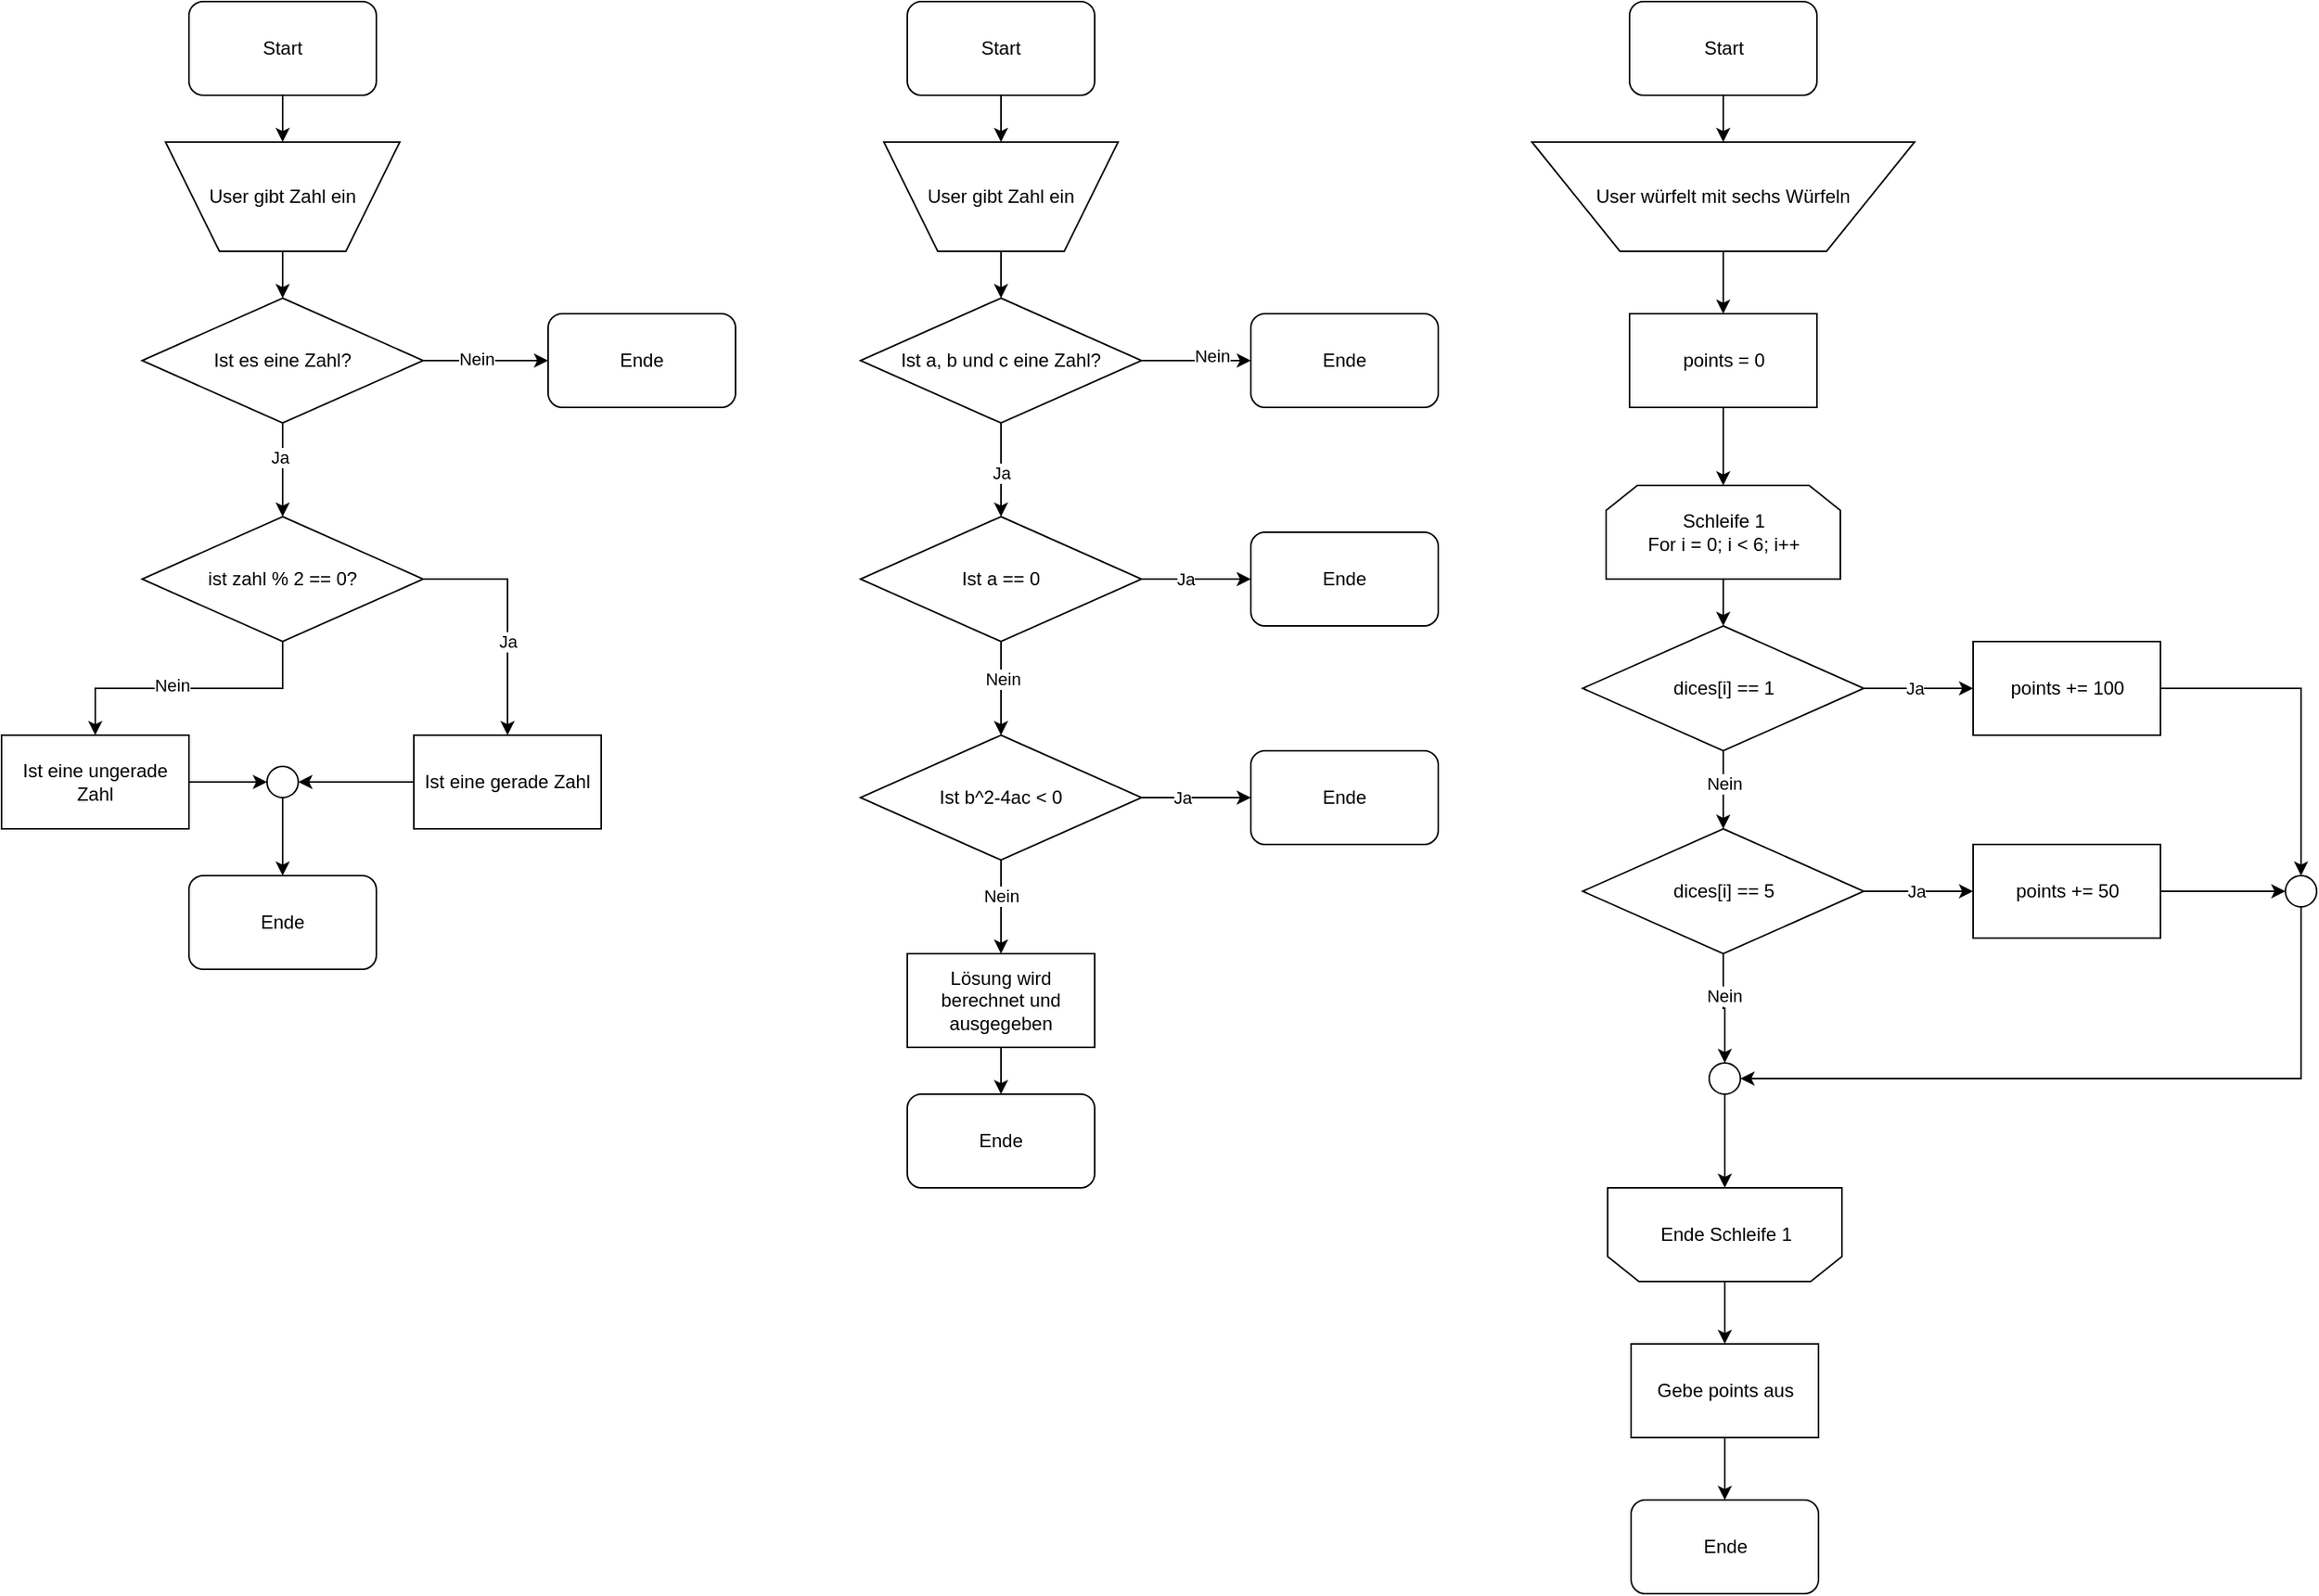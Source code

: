 <mxfile version="15.0.2" type="google"><diagram id="C5RBs43oDa-KdzZeNtuy" name="Page-1"><mxGraphModel dx="1689" dy="1046" grid="1" gridSize="10" guides="1" tooltips="1" connect="1" arrows="1" fold="1" page="1" pageScale="1" pageWidth="827" pageHeight="1169" math="0" shadow="0"><root><mxCell id="WIyWlLk6GJQsqaUBKTNV-0"/><mxCell id="WIyWlLk6GJQsqaUBKTNV-1" parent="WIyWlLk6GJQsqaUBKTNV-0"/><mxCell id="lopI6-YHpyiTLv1chQY2-2" style="edgeStyle=orthogonalEdgeStyle;rounded=0;orthogonalLoop=1;jettySize=auto;html=1;entryX=0.5;entryY=0;entryDx=0;entryDy=0;" edge="1" parent="WIyWlLk6GJQsqaUBKTNV-1" source="lopI6-YHpyiTLv1chQY2-0" target="lopI6-YHpyiTLv1chQY2-68"><mxGeometry relative="1" as="geometry"><mxPoint x="210" y="100" as="targetPoint"/></mxGeometry></mxCell><mxCell id="lopI6-YHpyiTLv1chQY2-0" value="Start" style="rounded=1;whiteSpace=wrap;html=1;" vertex="1" parent="WIyWlLk6GJQsqaUBKTNV-1"><mxGeometry x="150" y="10" width="120" height="60" as="geometry"/></mxCell><mxCell id="lopI6-YHpyiTLv1chQY2-10" style="edgeStyle=orthogonalEdgeStyle;rounded=0;orthogonalLoop=1;jettySize=auto;html=1;" edge="1" parent="WIyWlLk6GJQsqaUBKTNV-1" source="lopI6-YHpyiTLv1chQY2-3" target="lopI6-YHpyiTLv1chQY2-7"><mxGeometry relative="1" as="geometry"/></mxCell><mxCell id="lopI6-YHpyiTLv1chQY2-16" value="Nein" style="edgeLabel;html=1;align=center;verticalAlign=middle;resizable=0;points=[];" vertex="1" connectable="0" parent="lopI6-YHpyiTLv1chQY2-10"><mxGeometry x="0.163" y="-2" relative="1" as="geometry"><mxPoint x="3" as="offset"/></mxGeometry></mxCell><mxCell id="lopI6-YHpyiTLv1chQY2-106" style="edgeStyle=orthogonalEdgeStyle;rounded=0;orthogonalLoop=1;jettySize=auto;html=1;entryX=0.5;entryY=0;entryDx=0;entryDy=0;" edge="1" parent="WIyWlLk6GJQsqaUBKTNV-1" source="lopI6-YHpyiTLv1chQY2-3" target="lopI6-YHpyiTLv1chQY2-8"><mxGeometry relative="1" as="geometry"><Array as="points"><mxPoint x="354" y="380"/></Array></mxGeometry></mxCell><mxCell id="lopI6-YHpyiTLv1chQY2-107" value="Ja" style="edgeLabel;html=1;align=center;verticalAlign=middle;resizable=0;points=[];" vertex="1" connectable="0" parent="lopI6-YHpyiTLv1chQY2-106"><mxGeometry x="0.177" y="1" relative="1" as="geometry"><mxPoint x="-1" y="3" as="offset"/></mxGeometry></mxCell><mxCell id="lopI6-YHpyiTLv1chQY2-3" value="ist zahl % 2 == 0?" style="rhombus;whiteSpace=wrap;html=1;" vertex="1" parent="WIyWlLk6GJQsqaUBKTNV-1"><mxGeometry x="120" y="340" width="180" height="80" as="geometry"/></mxCell><mxCell id="lopI6-YHpyiTLv1chQY2-5" value="Ende" style="rounded=1;whiteSpace=wrap;html=1;" vertex="1" parent="WIyWlLk6GJQsqaUBKTNV-1"><mxGeometry x="150" y="570" width="120" height="60" as="geometry"/></mxCell><mxCell id="lopI6-YHpyiTLv1chQY2-13" style="edgeStyle=orthogonalEdgeStyle;rounded=0;orthogonalLoop=1;jettySize=auto;html=1;entryX=0;entryY=0.5;entryDx=0;entryDy=0;" edge="1" parent="WIyWlLk6GJQsqaUBKTNV-1" source="lopI6-YHpyiTLv1chQY2-7" target="lopI6-YHpyiTLv1chQY2-11"><mxGeometry relative="1" as="geometry"/></mxCell><mxCell id="lopI6-YHpyiTLv1chQY2-7" value="Ist eine ungerade Zahl" style="rounded=0;whiteSpace=wrap;html=1;" vertex="1" parent="WIyWlLk6GJQsqaUBKTNV-1"><mxGeometry x="30" y="480" width="120" height="60" as="geometry"/></mxCell><mxCell id="lopI6-YHpyiTLv1chQY2-12" style="edgeStyle=orthogonalEdgeStyle;rounded=0;orthogonalLoop=1;jettySize=auto;html=1;entryX=1;entryY=0.5;entryDx=0;entryDy=0;" edge="1" parent="WIyWlLk6GJQsqaUBKTNV-1" source="lopI6-YHpyiTLv1chQY2-8" target="lopI6-YHpyiTLv1chQY2-11"><mxGeometry relative="1" as="geometry"/></mxCell><mxCell id="lopI6-YHpyiTLv1chQY2-8" value="Ist eine gerade Zahl" style="rounded=0;whiteSpace=wrap;html=1;" vertex="1" parent="WIyWlLk6GJQsqaUBKTNV-1"><mxGeometry x="294" y="480" width="120" height="60" as="geometry"/></mxCell><mxCell id="lopI6-YHpyiTLv1chQY2-14" style="edgeStyle=orthogonalEdgeStyle;rounded=0;orthogonalLoop=1;jettySize=auto;html=1;entryX=0.5;entryY=0;entryDx=0;entryDy=0;" edge="1" parent="WIyWlLk6GJQsqaUBKTNV-1" source="lopI6-YHpyiTLv1chQY2-11" target="lopI6-YHpyiTLv1chQY2-5"><mxGeometry relative="1" as="geometry"/></mxCell><mxCell id="lopI6-YHpyiTLv1chQY2-11" value="" style="ellipse;whiteSpace=wrap;html=1;aspect=fixed;" vertex="1" parent="WIyWlLk6GJQsqaUBKTNV-1"><mxGeometry x="200" y="500" width="20" height="20" as="geometry"/></mxCell><mxCell id="lopI6-YHpyiTLv1chQY2-20" style="edgeStyle=orthogonalEdgeStyle;rounded=0;orthogonalLoop=1;jettySize=auto;html=1;entryX=0.5;entryY=0;entryDx=0;entryDy=0;" edge="1" parent="WIyWlLk6GJQsqaUBKTNV-1" source="lopI6-YHpyiTLv1chQY2-18" target="lopI6-YHpyiTLv1chQY2-3"><mxGeometry relative="1" as="geometry"/></mxCell><mxCell id="lopI6-YHpyiTLv1chQY2-25" value="Ja" style="edgeLabel;html=1;align=center;verticalAlign=middle;resizable=0;points=[];" vertex="1" connectable="0" parent="lopI6-YHpyiTLv1chQY2-20"><mxGeometry x="-0.277" y="-2" relative="1" as="geometry"><mxPoint as="offset"/></mxGeometry></mxCell><mxCell id="lopI6-YHpyiTLv1chQY2-23" style="edgeStyle=orthogonalEdgeStyle;rounded=0;orthogonalLoop=1;jettySize=auto;html=1;" edge="1" parent="WIyWlLk6GJQsqaUBKTNV-1" source="lopI6-YHpyiTLv1chQY2-18" target="lopI6-YHpyiTLv1chQY2-22"><mxGeometry relative="1" as="geometry"/></mxCell><mxCell id="lopI6-YHpyiTLv1chQY2-24" value="Nein" style="edgeLabel;html=1;align=center;verticalAlign=middle;resizable=0;points=[];" vertex="1" connectable="0" parent="lopI6-YHpyiTLv1chQY2-23"><mxGeometry x="-0.147" y="1" relative="1" as="geometry"><mxPoint as="offset"/></mxGeometry></mxCell><mxCell id="lopI6-YHpyiTLv1chQY2-18" value="Ist es eine Zahl?" style="rhombus;whiteSpace=wrap;html=1;" vertex="1" parent="WIyWlLk6GJQsqaUBKTNV-1"><mxGeometry x="120" y="200" width="180" height="80" as="geometry"/></mxCell><mxCell id="lopI6-YHpyiTLv1chQY2-22" value="Ende" style="rounded=1;whiteSpace=wrap;html=1;" vertex="1" parent="WIyWlLk6GJQsqaUBKTNV-1"><mxGeometry x="380" y="210" width="120" height="60" as="geometry"/></mxCell><mxCell id="lopI6-YHpyiTLv1chQY2-48" style="edgeStyle=orthogonalEdgeStyle;rounded=0;orthogonalLoop=1;jettySize=auto;html=1;entryX=0.5;entryY=0;entryDx=0;entryDy=0;" edge="1" parent="WIyWlLk6GJQsqaUBKTNV-1" source="lopI6-YHpyiTLv1chQY2-26" target="lopI6-YHpyiTLv1chQY2-66"><mxGeometry relative="1" as="geometry"><mxPoint x="670" y="100" as="targetPoint"/></mxGeometry></mxCell><mxCell id="lopI6-YHpyiTLv1chQY2-26" value="Start" style="rounded=1;whiteSpace=wrap;html=1;" vertex="1" parent="WIyWlLk6GJQsqaUBKTNV-1"><mxGeometry x="610" y="10" width="120" height="60" as="geometry"/></mxCell><mxCell id="lopI6-YHpyiTLv1chQY2-28" value="Ende" style="rounded=1;whiteSpace=wrap;html=1;" vertex="1" parent="WIyWlLk6GJQsqaUBKTNV-1"><mxGeometry x="610" y="710" width="120" height="60" as="geometry"/></mxCell><mxCell id="lopI6-YHpyiTLv1chQY2-42" style="edgeStyle=orthogonalEdgeStyle;rounded=0;orthogonalLoop=1;jettySize=auto;html=1;entryX=0;entryY=0.5;entryDx=0;entryDy=0;" edge="1" parent="WIyWlLk6GJQsqaUBKTNV-1" source="lopI6-YHpyiTLv1chQY2-29" target="lopI6-YHpyiTLv1chQY2-41"><mxGeometry relative="1" as="geometry"/></mxCell><mxCell id="lopI6-YHpyiTLv1chQY2-43" value="Ja" style="edgeLabel;html=1;align=center;verticalAlign=middle;resizable=0;points=[];" vertex="1" connectable="0" parent="lopI6-YHpyiTLv1chQY2-42"><mxGeometry x="-0.255" relative="1" as="geometry"><mxPoint as="offset"/></mxGeometry></mxCell><mxCell id="lopI6-YHpyiTLv1chQY2-45" style="edgeStyle=orthogonalEdgeStyle;rounded=0;orthogonalLoop=1;jettySize=auto;html=1;" edge="1" parent="WIyWlLk6GJQsqaUBKTNV-1" source="lopI6-YHpyiTLv1chQY2-29" target="lopI6-YHpyiTLv1chQY2-44"><mxGeometry relative="1" as="geometry"/></mxCell><mxCell id="lopI6-YHpyiTLv1chQY2-47" value="Nein" style="edgeLabel;html=1;align=center;verticalAlign=middle;resizable=0;points=[];" vertex="1" connectable="0" parent="lopI6-YHpyiTLv1chQY2-45"><mxGeometry x="0.233" y="1" relative="1" as="geometry"><mxPoint x="-1" y="-14" as="offset"/></mxGeometry></mxCell><mxCell id="lopI6-YHpyiTLv1chQY2-29" value="Ist b^2-4ac &amp;lt; 0" style="rhombus;whiteSpace=wrap;html=1;" vertex="1" parent="WIyWlLk6GJQsqaUBKTNV-1"><mxGeometry x="580" y="480" width="180" height="80" as="geometry"/></mxCell><mxCell id="lopI6-YHpyiTLv1chQY2-37" style="edgeStyle=orthogonalEdgeStyle;rounded=0;orthogonalLoop=1;jettySize=auto;html=1;entryX=0;entryY=0.5;entryDx=0;entryDy=0;" edge="1" parent="WIyWlLk6GJQsqaUBKTNV-1" source="lopI6-YHpyiTLv1chQY2-30" target="lopI6-YHpyiTLv1chQY2-33"><mxGeometry relative="1" as="geometry"/></mxCell><mxCell id="lopI6-YHpyiTLv1chQY2-38" value="Ja" style="edgeLabel;html=1;align=center;verticalAlign=middle;resizable=0;points=[];" vertex="1" connectable="0" parent="lopI6-YHpyiTLv1chQY2-37"><mxGeometry x="-0.22" relative="1" as="geometry"><mxPoint as="offset"/></mxGeometry></mxCell><mxCell id="lopI6-YHpyiTLv1chQY2-39" style="edgeStyle=orthogonalEdgeStyle;rounded=0;orthogonalLoop=1;jettySize=auto;html=1;entryX=0.5;entryY=0;entryDx=0;entryDy=0;" edge="1" parent="WIyWlLk6GJQsqaUBKTNV-1" source="lopI6-YHpyiTLv1chQY2-30" target="lopI6-YHpyiTLv1chQY2-29"><mxGeometry relative="1" as="geometry"/></mxCell><mxCell id="lopI6-YHpyiTLv1chQY2-40" value="Nein" style="edgeLabel;html=1;align=center;verticalAlign=middle;resizable=0;points=[];" vertex="1" connectable="0" parent="lopI6-YHpyiTLv1chQY2-39"><mxGeometry x="-0.222" y="1" relative="1" as="geometry"><mxPoint as="offset"/></mxGeometry></mxCell><mxCell id="lopI6-YHpyiTLv1chQY2-30" value="Ist a == 0" style="rhombus;whiteSpace=wrap;html=1;" vertex="1" parent="WIyWlLk6GJQsqaUBKTNV-1"><mxGeometry x="580" y="340" width="180" height="80" as="geometry"/></mxCell><mxCell id="lopI6-YHpyiTLv1chQY2-33" value="Ende" style="rounded=1;whiteSpace=wrap;html=1;" vertex="1" parent="WIyWlLk6GJQsqaUBKTNV-1"><mxGeometry x="830" y="350" width="120" height="60" as="geometry"/></mxCell><mxCell id="lopI6-YHpyiTLv1chQY2-41" value="Ende" style="rounded=1;whiteSpace=wrap;html=1;" vertex="1" parent="WIyWlLk6GJQsqaUBKTNV-1"><mxGeometry x="830" y="490" width="120" height="60" as="geometry"/></mxCell><mxCell id="lopI6-YHpyiTLv1chQY2-46" style="edgeStyle=orthogonalEdgeStyle;rounded=0;orthogonalLoop=1;jettySize=auto;html=1;entryX=0.5;entryY=0;entryDx=0;entryDy=0;" edge="1" parent="WIyWlLk6GJQsqaUBKTNV-1" source="lopI6-YHpyiTLv1chQY2-44" target="lopI6-YHpyiTLv1chQY2-28"><mxGeometry relative="1" as="geometry"/></mxCell><mxCell id="lopI6-YHpyiTLv1chQY2-44" value="Lösung wird berechnet und ausgegeben" style="rounded=0;whiteSpace=wrap;html=1;" vertex="1" parent="WIyWlLk6GJQsqaUBKTNV-1"><mxGeometry x="610" y="620" width="120" height="60" as="geometry"/></mxCell><mxCell id="lopI6-YHpyiTLv1chQY2-50" style="edgeStyle=orthogonalEdgeStyle;rounded=0;orthogonalLoop=1;jettySize=auto;html=1;entryX=0.5;entryY=0;entryDx=0;entryDy=0;" edge="1" parent="WIyWlLk6GJQsqaUBKTNV-1" source="lopI6-YHpyiTLv1chQY2-49" target="lopI6-YHpyiTLv1chQY2-30"><mxGeometry relative="1" as="geometry"/></mxCell><mxCell id="lopI6-YHpyiTLv1chQY2-52" value="Ja" style="edgeLabel;html=1;align=center;verticalAlign=middle;resizable=0;points=[];" vertex="1" connectable="0" parent="lopI6-YHpyiTLv1chQY2-50"><mxGeometry x="0.222" y="3" relative="1" as="geometry"><mxPoint x="-3" y="-5" as="offset"/></mxGeometry></mxCell><mxCell id="lopI6-YHpyiTLv1chQY2-55" style="edgeStyle=orthogonalEdgeStyle;rounded=0;orthogonalLoop=1;jettySize=auto;html=1;" edge="1" parent="WIyWlLk6GJQsqaUBKTNV-1" source="lopI6-YHpyiTLv1chQY2-49" target="lopI6-YHpyiTLv1chQY2-54"><mxGeometry relative="1" as="geometry"/></mxCell><mxCell id="lopI6-YHpyiTLv1chQY2-56" value="Nein" style="edgeLabel;html=1;align=center;verticalAlign=middle;resizable=0;points=[];" vertex="1" connectable="0" parent="lopI6-YHpyiTLv1chQY2-55"><mxGeometry x="0.267" y="3" relative="1" as="geometry"><mxPoint as="offset"/></mxGeometry></mxCell><mxCell id="lopI6-YHpyiTLv1chQY2-49" value="Ist a, b und c eine Zahl?" style="rhombus;whiteSpace=wrap;html=1;" vertex="1" parent="WIyWlLk6GJQsqaUBKTNV-1"><mxGeometry x="580" y="200" width="180" height="80" as="geometry"/></mxCell><mxCell id="lopI6-YHpyiTLv1chQY2-54" value="Ende" style="rounded=1;whiteSpace=wrap;html=1;" vertex="1" parent="WIyWlLk6GJQsqaUBKTNV-1"><mxGeometry x="830" y="210" width="120" height="60" as="geometry"/></mxCell><mxCell id="lopI6-YHpyiTLv1chQY2-64" style="edgeStyle=orthogonalEdgeStyle;rounded=0;orthogonalLoop=1;jettySize=auto;html=1;entryX=0.5;entryY=0;entryDx=0;entryDy=0;" edge="1" parent="WIyWlLk6GJQsqaUBKTNV-1" source="lopI6-YHpyiTLv1chQY2-57" target="lopI6-YHpyiTLv1chQY2-63"><mxGeometry relative="1" as="geometry"/></mxCell><mxCell id="lopI6-YHpyiTLv1chQY2-57" value="Start" style="rounded=1;whiteSpace=wrap;html=1;" vertex="1" parent="WIyWlLk6GJQsqaUBKTNV-1"><mxGeometry x="1072.5" y="10" width="120" height="60" as="geometry"/></mxCell><mxCell id="lopI6-YHpyiTLv1chQY2-84" style="edgeStyle=orthogonalEdgeStyle;rounded=0;orthogonalLoop=1;jettySize=auto;html=1;entryX=0.5;entryY=0;entryDx=0;entryDy=0;" edge="1" parent="WIyWlLk6GJQsqaUBKTNV-1" source="lopI6-YHpyiTLv1chQY2-60" target="lopI6-YHpyiTLv1chQY2-70"><mxGeometry relative="1" as="geometry"/></mxCell><mxCell id="lopI6-YHpyiTLv1chQY2-60" value="Schleife 1&lt;br&gt;For i = 0; i &amp;lt; 6; i++" style="shape=loopLimit;whiteSpace=wrap;html=1;" vertex="1" parent="WIyWlLk6GJQsqaUBKTNV-1"><mxGeometry x="1057.5" y="320" width="150" height="60" as="geometry"/></mxCell><mxCell id="lopI6-YHpyiTLv1chQY2-76" style="edgeStyle=orthogonalEdgeStyle;rounded=0;orthogonalLoop=1;jettySize=auto;html=1;entryX=0.5;entryY=0;entryDx=0;entryDy=0;" edge="1" parent="WIyWlLk6GJQsqaUBKTNV-1" source="lopI6-YHpyiTLv1chQY2-63" target="lopI6-YHpyiTLv1chQY2-75"><mxGeometry relative="1" as="geometry"/></mxCell><mxCell id="lopI6-YHpyiTLv1chQY2-63" value="User würfelt mit sechs Würfeln" style="verticalLabelPosition=middle;verticalAlign=middle;html=1;shape=trapezoid;perimeter=trapezoidPerimeter;whiteSpace=wrap;size=0.23;arcSize=10;flipV=1;labelPosition=center;align=center;" vertex="1" parent="WIyWlLk6GJQsqaUBKTNV-1"><mxGeometry x="1010" y="100" width="245" height="70" as="geometry"/></mxCell><mxCell id="lopI6-YHpyiTLv1chQY2-67" style="edgeStyle=orthogonalEdgeStyle;rounded=0;orthogonalLoop=1;jettySize=auto;html=1;entryX=0.5;entryY=0;entryDx=0;entryDy=0;" edge="1" parent="WIyWlLk6GJQsqaUBKTNV-1" source="lopI6-YHpyiTLv1chQY2-66" target="lopI6-YHpyiTLv1chQY2-49"><mxGeometry relative="1" as="geometry"/></mxCell><mxCell id="lopI6-YHpyiTLv1chQY2-66" value="User gibt Zahl ein" style="verticalLabelPosition=middle;verticalAlign=middle;html=1;shape=trapezoid;perimeter=trapezoidPerimeter;whiteSpace=wrap;size=0.23;arcSize=10;flipV=1;labelPosition=center;align=center;" vertex="1" parent="WIyWlLk6GJQsqaUBKTNV-1"><mxGeometry x="595" y="100" width="150" height="70" as="geometry"/></mxCell><mxCell id="lopI6-YHpyiTLv1chQY2-69" style="edgeStyle=orthogonalEdgeStyle;rounded=0;orthogonalLoop=1;jettySize=auto;html=1;entryX=0.5;entryY=0;entryDx=0;entryDy=0;" edge="1" parent="WIyWlLk6GJQsqaUBKTNV-1" source="lopI6-YHpyiTLv1chQY2-68" target="lopI6-YHpyiTLv1chQY2-18"><mxGeometry relative="1" as="geometry"/></mxCell><mxCell id="lopI6-YHpyiTLv1chQY2-68" value="User gibt Zahl ein" style="verticalLabelPosition=middle;verticalAlign=middle;html=1;shape=trapezoid;perimeter=trapezoidPerimeter;whiteSpace=wrap;size=0.23;arcSize=10;flipV=1;labelPosition=center;align=center;" vertex="1" parent="WIyWlLk6GJQsqaUBKTNV-1"><mxGeometry x="135" y="100" width="150" height="70" as="geometry"/></mxCell><mxCell id="lopI6-YHpyiTLv1chQY2-81" style="edgeStyle=orthogonalEdgeStyle;rounded=0;orthogonalLoop=1;jettySize=auto;html=1;entryX=0;entryY=0.5;entryDx=0;entryDy=0;" edge="1" parent="WIyWlLk6GJQsqaUBKTNV-1" source="lopI6-YHpyiTLv1chQY2-70" target="lopI6-YHpyiTLv1chQY2-80"><mxGeometry relative="1" as="geometry"/></mxCell><mxCell id="lopI6-YHpyiTLv1chQY2-94" value="Ja" style="edgeLabel;html=1;align=center;verticalAlign=middle;resizable=0;points=[];" vertex="1" connectable="0" parent="lopI6-YHpyiTLv1chQY2-81"><mxGeometry x="0.22" relative="1" as="geometry"><mxPoint x="-10" as="offset"/></mxGeometry></mxCell><mxCell id="lopI6-YHpyiTLv1chQY2-85" style="edgeStyle=orthogonalEdgeStyle;rounded=0;orthogonalLoop=1;jettySize=auto;html=1;entryX=0.5;entryY=0;entryDx=0;entryDy=0;" edge="1" parent="WIyWlLk6GJQsqaUBKTNV-1" source="lopI6-YHpyiTLv1chQY2-70" target="lopI6-YHpyiTLv1chQY2-71"><mxGeometry relative="1" as="geometry"/></mxCell><mxCell id="lopI6-YHpyiTLv1chQY2-95" value="Nein" style="edgeLabel;html=1;align=center;verticalAlign=middle;resizable=0;points=[];" vertex="1" connectable="0" parent="lopI6-YHpyiTLv1chQY2-85"><mxGeometry x="0.211" y="1" relative="1" as="geometry"><mxPoint x="-1" y="-10" as="offset"/></mxGeometry></mxCell><mxCell id="lopI6-YHpyiTLv1chQY2-70" value="dices[i] == 1" style="rhombus;whiteSpace=wrap;html=1;" vertex="1" parent="WIyWlLk6GJQsqaUBKTNV-1"><mxGeometry x="1042.5" y="410" width="180" height="80" as="geometry"/></mxCell><mxCell id="lopI6-YHpyiTLv1chQY2-83" style="edgeStyle=orthogonalEdgeStyle;rounded=0;orthogonalLoop=1;jettySize=auto;html=1;entryX=0;entryY=0.5;entryDx=0;entryDy=0;" edge="1" parent="WIyWlLk6GJQsqaUBKTNV-1" source="lopI6-YHpyiTLv1chQY2-71" target="lopI6-YHpyiTLv1chQY2-82"><mxGeometry relative="1" as="geometry"/></mxCell><mxCell id="lopI6-YHpyiTLv1chQY2-93" value="Ja" style="edgeLabel;html=1;align=center;verticalAlign=middle;resizable=0;points=[];" vertex="1" connectable="0" parent="lopI6-YHpyiTLv1chQY2-83"><mxGeometry x="-0.22" relative="1" as="geometry"><mxPoint x="6" as="offset"/></mxGeometry></mxCell><mxCell id="lopI6-YHpyiTLv1chQY2-100" style="edgeStyle=orthogonalEdgeStyle;rounded=0;orthogonalLoop=1;jettySize=auto;html=1;" edge="1" parent="WIyWlLk6GJQsqaUBKTNV-1" source="lopI6-YHpyiTLv1chQY2-71" target="lopI6-YHpyiTLv1chQY2-98"><mxGeometry relative="1" as="geometry"/></mxCell><mxCell id="lopI6-YHpyiTLv1chQY2-103" value="Nein" style="edgeLabel;html=1;align=center;verticalAlign=middle;resizable=0;points=[];" vertex="1" connectable="0" parent="lopI6-YHpyiTLv1chQY2-100"><mxGeometry x="-0.236" relative="1" as="geometry"><mxPoint as="offset"/></mxGeometry></mxCell><mxCell id="lopI6-YHpyiTLv1chQY2-71" value="dices[i] == 5" style="rhombus;whiteSpace=wrap;html=1;" vertex="1" parent="WIyWlLk6GJQsqaUBKTNV-1"><mxGeometry x="1042.5" y="540" width="180" height="80" as="geometry"/></mxCell><mxCell id="lopI6-YHpyiTLv1chQY2-73" value="Ende" style="rounded=1;whiteSpace=wrap;html=1;" vertex="1" parent="WIyWlLk6GJQsqaUBKTNV-1"><mxGeometry x="1073.5" y="970" width="120" height="60" as="geometry"/></mxCell><mxCell id="lopI6-YHpyiTLv1chQY2-97" style="edgeStyle=orthogonalEdgeStyle;rounded=0;orthogonalLoop=1;jettySize=auto;html=1;" edge="1" parent="WIyWlLk6GJQsqaUBKTNV-1" source="lopI6-YHpyiTLv1chQY2-74" target="lopI6-YHpyiTLv1chQY2-73"><mxGeometry relative="1" as="geometry"/></mxCell><mxCell id="lopI6-YHpyiTLv1chQY2-74" value="Gebe points aus" style="rounded=0;whiteSpace=wrap;html=1;" vertex="1" parent="WIyWlLk6GJQsqaUBKTNV-1"><mxGeometry x="1073.5" y="870" width="120" height="60" as="geometry"/></mxCell><mxCell id="lopI6-YHpyiTLv1chQY2-77" style="edgeStyle=orthogonalEdgeStyle;rounded=0;orthogonalLoop=1;jettySize=auto;html=1;" edge="1" parent="WIyWlLk6GJQsqaUBKTNV-1" source="lopI6-YHpyiTLv1chQY2-75" target="lopI6-YHpyiTLv1chQY2-60"><mxGeometry relative="1" as="geometry"/></mxCell><mxCell id="lopI6-YHpyiTLv1chQY2-75" value="points = 0" style="rounded=0;whiteSpace=wrap;html=1;" vertex="1" parent="WIyWlLk6GJQsqaUBKTNV-1"><mxGeometry x="1072.5" y="210" width="120" height="60" as="geometry"/></mxCell><mxCell id="lopI6-YHpyiTLv1chQY2-96" style="edgeStyle=orthogonalEdgeStyle;rounded=0;orthogonalLoop=1;jettySize=auto;html=1;entryX=0.5;entryY=0;entryDx=0;entryDy=0;" edge="1" parent="WIyWlLk6GJQsqaUBKTNV-1" source="lopI6-YHpyiTLv1chQY2-78" target="lopI6-YHpyiTLv1chQY2-74"><mxGeometry relative="1" as="geometry"/></mxCell><mxCell id="lopI6-YHpyiTLv1chQY2-78" value="" style="shape=loopLimit;whiteSpace=wrap;html=1;rotation=-180;" vertex="1" parent="WIyWlLk6GJQsqaUBKTNV-1"><mxGeometry x="1058.5" y="770" width="150" height="60" as="geometry"/></mxCell><mxCell id="lopI6-YHpyiTLv1chQY2-79" value="Ende Schleife 1" style="text;html=1;align=center;verticalAlign=middle;resizable=0;points=[];autosize=1;strokeColor=none;" vertex="1" parent="WIyWlLk6GJQsqaUBKTNV-1"><mxGeometry x="1083.5" y="790" width="100" height="20" as="geometry"/></mxCell><mxCell id="lopI6-YHpyiTLv1chQY2-89" style="edgeStyle=orthogonalEdgeStyle;rounded=0;orthogonalLoop=1;jettySize=auto;html=1;entryX=0.5;entryY=0;entryDx=0;entryDy=0;" edge="1" parent="WIyWlLk6GJQsqaUBKTNV-1" source="lopI6-YHpyiTLv1chQY2-80" target="lopI6-YHpyiTLv1chQY2-88"><mxGeometry relative="1" as="geometry"/></mxCell><mxCell id="lopI6-YHpyiTLv1chQY2-80" value="points += 100" style="rounded=0;whiteSpace=wrap;html=1;" vertex="1" parent="WIyWlLk6GJQsqaUBKTNV-1"><mxGeometry x="1292.5" y="420" width="120" height="60" as="geometry"/></mxCell><mxCell id="lopI6-YHpyiTLv1chQY2-90" style="edgeStyle=orthogonalEdgeStyle;rounded=0;orthogonalLoop=1;jettySize=auto;html=1;" edge="1" parent="WIyWlLk6GJQsqaUBKTNV-1" source="lopI6-YHpyiTLv1chQY2-82" target="lopI6-YHpyiTLv1chQY2-88"><mxGeometry relative="1" as="geometry"/></mxCell><mxCell id="lopI6-YHpyiTLv1chQY2-82" value="points += 50" style="rounded=0;whiteSpace=wrap;html=1;" vertex="1" parent="WIyWlLk6GJQsqaUBKTNV-1"><mxGeometry x="1292.5" y="550" width="120" height="60" as="geometry"/></mxCell><mxCell id="lopI6-YHpyiTLv1chQY2-99" style="edgeStyle=orthogonalEdgeStyle;rounded=0;orthogonalLoop=1;jettySize=auto;html=1;entryX=1;entryY=0.5;entryDx=0;entryDy=0;" edge="1" parent="WIyWlLk6GJQsqaUBKTNV-1" source="lopI6-YHpyiTLv1chQY2-88" target="lopI6-YHpyiTLv1chQY2-98"><mxGeometry relative="1" as="geometry"><Array as="points"><mxPoint x="1502.5" y="700"/></Array></mxGeometry></mxCell><mxCell id="lopI6-YHpyiTLv1chQY2-88" value="" style="ellipse;whiteSpace=wrap;html=1;aspect=fixed;" vertex="1" parent="WIyWlLk6GJQsqaUBKTNV-1"><mxGeometry x="1492.5" y="570" width="20" height="20" as="geometry"/></mxCell><mxCell id="lopI6-YHpyiTLv1chQY2-104" style="edgeStyle=orthogonalEdgeStyle;rounded=0;orthogonalLoop=1;jettySize=auto;html=1;entryX=0.5;entryY=1;entryDx=0;entryDy=0;" edge="1" parent="WIyWlLk6GJQsqaUBKTNV-1" source="lopI6-YHpyiTLv1chQY2-98" target="lopI6-YHpyiTLv1chQY2-78"><mxGeometry relative="1" as="geometry"/></mxCell><mxCell id="lopI6-YHpyiTLv1chQY2-98" value="" style="ellipse;whiteSpace=wrap;html=1;aspect=fixed;" vertex="1" parent="WIyWlLk6GJQsqaUBKTNV-1"><mxGeometry x="1123.5" y="690" width="20" height="20" as="geometry"/></mxCell></root></mxGraphModel></diagram></mxfile>